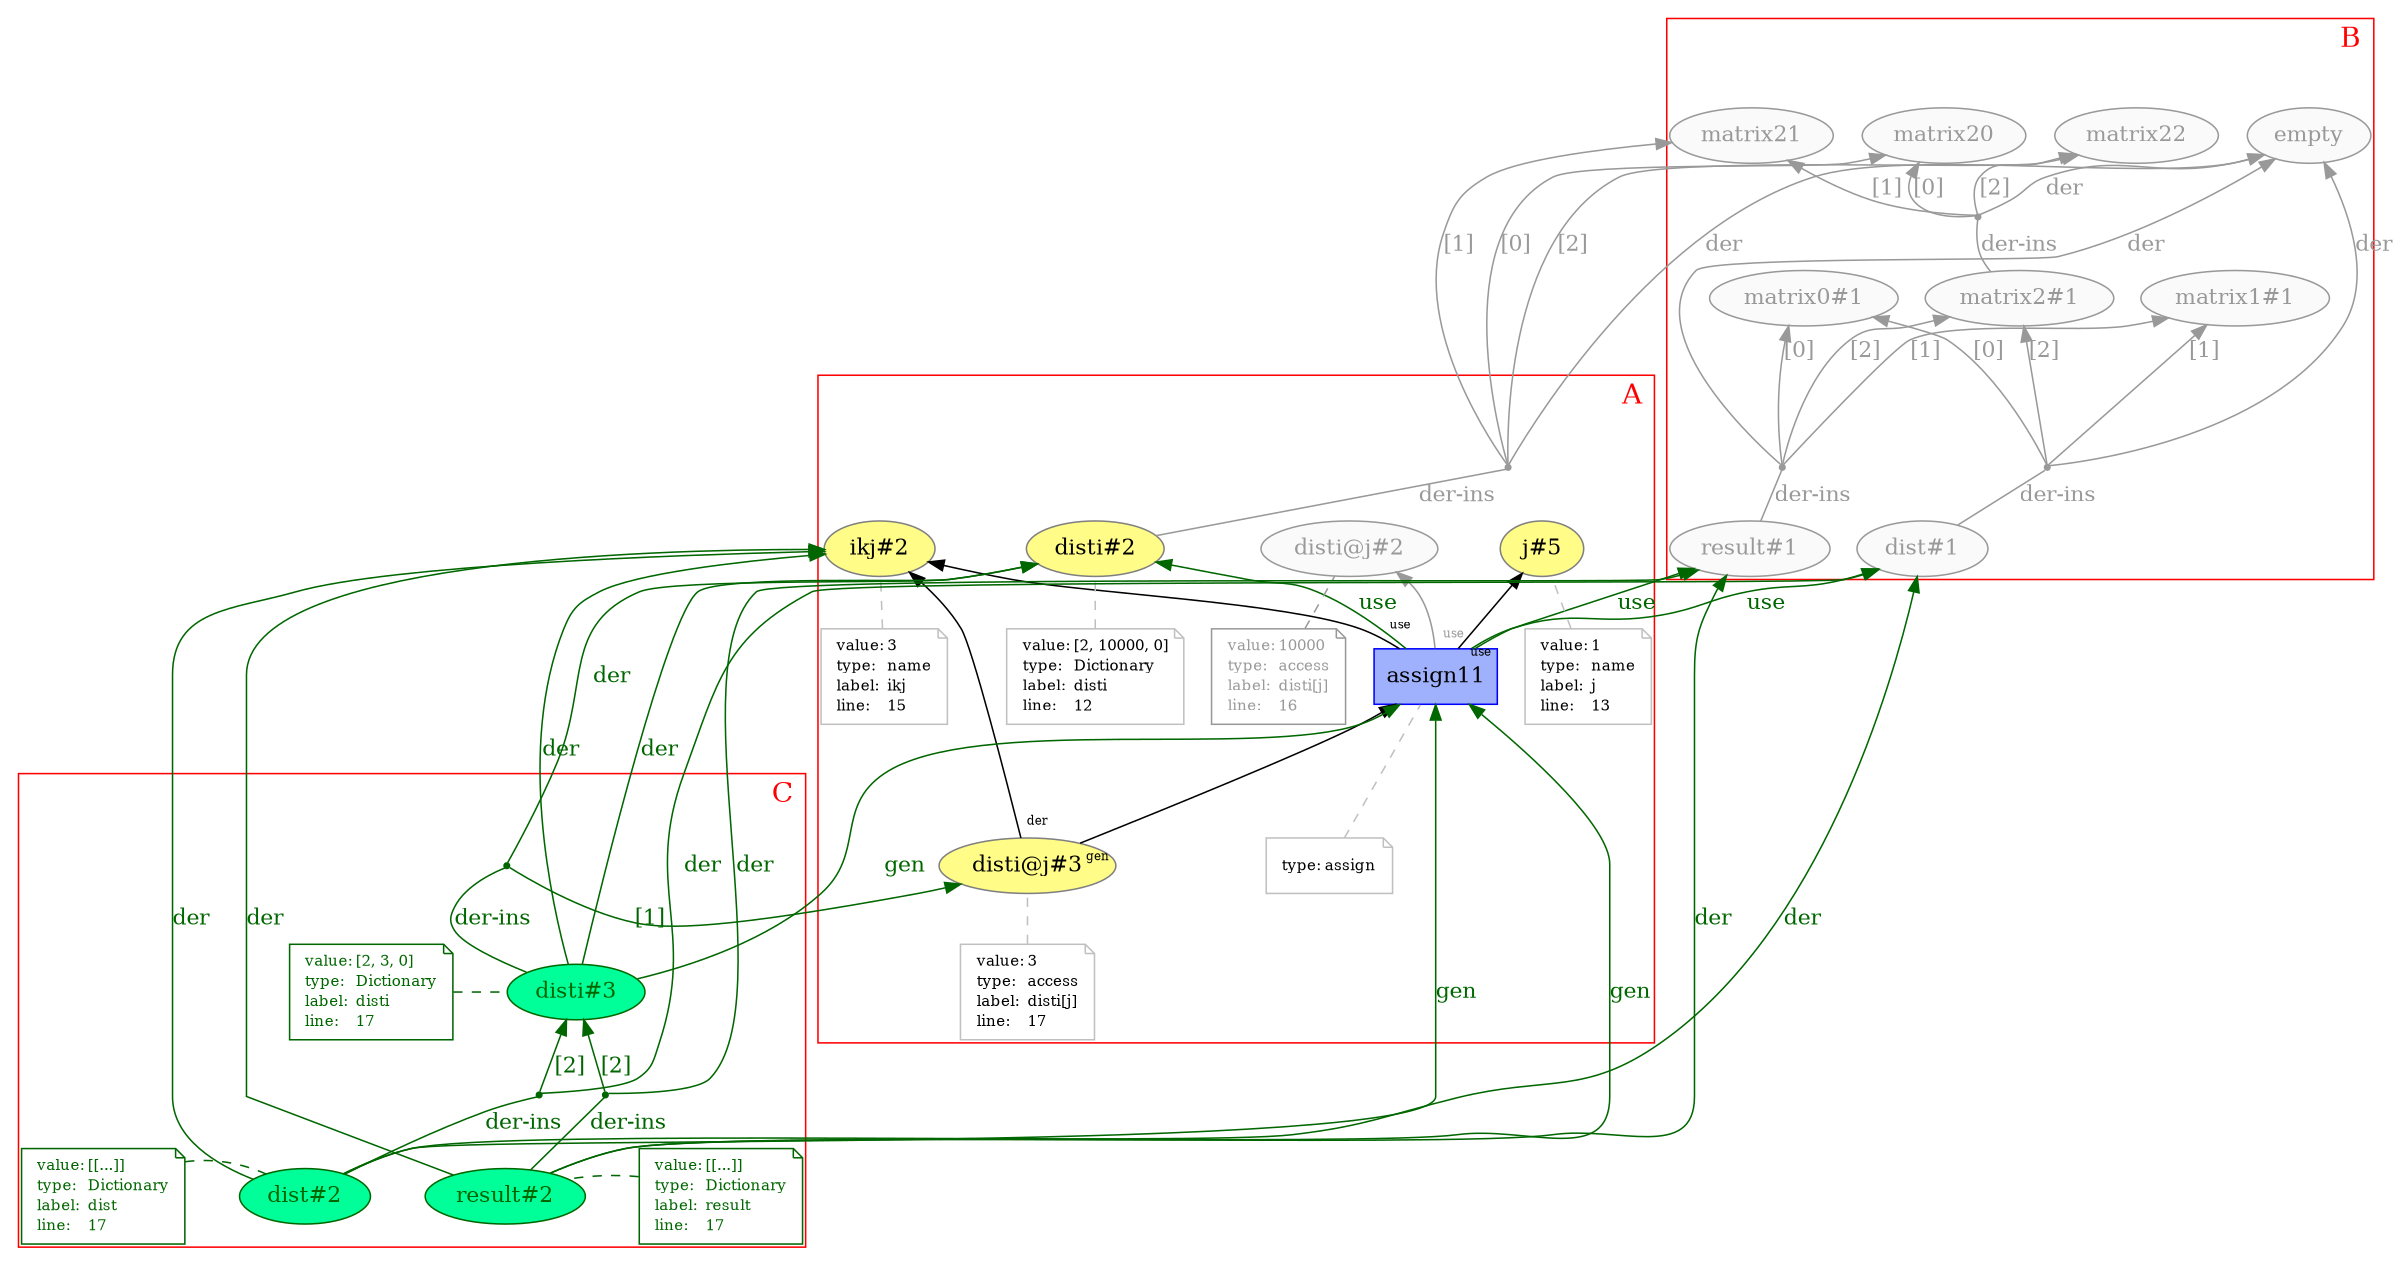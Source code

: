 digraph "PROV" { size="16,12"; rankdir="BT";
newrank=true;
splines = "spline"

subgraph cluster_0 {
    labeljust="r"
    labelloc="b"
    margin="2"
    color = "red"
    fontcolor = "red"
    fontsize = "18"
    label = "A";
    "g/disti@j#3"; "g/disti@j#3-attrs"
    "g/assign11"; "g/assign11-attrs"
    "g/ikj#2"; "g/ikj#2-attrs"
    "g/j#5"; "g/j#5-attrs"
    "g/disti@j#2"; "g/disti@j#2-attrs"
    "g/disti#2"; "g/disti#2-attrs"
    "bn3"
    
//    {rank=same "g/disti@j#3" "g/disti@j#3-attrs"}
    {rank=same "g/disti#2" "g/ikj#2"}
}
subgraph cluster_1 {
    ranksep = "0.1"
    labeljust="r"
    labelloc="b"
    margin="2"
    color = "red"
    fontcolor = "red"
    fontsize = "18"
    label = "B";
    "g/matrix0#1"
    "g/matrix1#1"
    "g/matrix2#1"
    "g/matrix20"
    "g/matrix21"
    "g/matrix22"
    "g/dist#1"
    "g/result#1"
    "g/empty"
    "bn0"
    "bn1"
    "bn2"
}

subgraph cluster_2 {
    ranksep = "0.1"
    labeljust="r"
    labelloc="b"
    margin="2"
    color = "red"
    fontcolor = "red"
    fontsize = "18"
    label = "C";
    "g/disti#3"; "g/disti#3-attrs"
    "g/result#2"; "g/result#2-attrs"
    "g/dist#2"; "g/dist#2-attrs"
    "bn4"
    "bn5"
    "bn6"
//    {rank=same "g/disti#3" "g/disti#3-attrs"} 
     {rank=same "g/dist#2" "g/result#2-attrs" "g/result#2" "g/dist#2-attrs"}
}

"g/empty" [fillcolor="#FAFAFA",color="#999999",style="filled",fontcolor="#999999",label="empty",URL="g/empty"]
"g/matrix0#1" [fillcolor="#FAFAFA",color="#999999",style="filled",fontcolor="#999999",label="matrix0#1",URL="g/matrix0#1"]
"g/matrix1#1" [fillcolor="#FAFAFA",color="#999999",style="filled",fontcolor="#999999",label="matrix1#1",URL="g/matrix1#1"]
"g/matrix2#1" [fillcolor="#FAFAFA",color="#999999",style="filled",fontcolor="#999999",label="matrix2#1",URL="g/matrix2#1"]
"g/matrix20" [fillcolor="#FAFAFA",color="#999999",style="filled",fontcolor="#999999",label="matrix20",URL="g/matrix20"]
"g/matrix21" [fillcolor="#FAFAFA",color="#999999",style="filled",fontcolor="#999999",label="matrix21",URL="g/matrix21"]
"g/matrix22" [fillcolor="#FAFAFA",color="#999999",style="filled",fontcolor="#999999",label="matrix22",URL="g/matrix22"]
"bn0" [shape="point",label="",fontcolor="#999999",color="#999999"]
"g/matrix2#1" -> "bn0" [labelfontsize="8",labeldistance="1.5",color="#999999",labelangle="60.0",rotation="20",label="der-ins",arrowhead="none",fontcolor="#999999"]
"bn0" -> "g/empty" [labelfontsize="8",labeldistance="1.5",color="#999999",labelangle="60.0",rotation="20",label="der",fontcolor="#999999"]
"bn0" -> "g/matrix20" [labelfontsize="8",labeldistance="1.5",color="#999999",labelangle="60.0",rotation="20",label="[0]",fontcolor="#999999"]
"bn0" -> "g/matrix21" [labelfontsize="8",labeldistance="1.5",color="#999999",labelangle="60.0",rotation="20",label="[1]",fontcolor="#999999"]
"bn0" -> "g/matrix22" [labelfontsize="8",labeldistance="1.5",color="#999999",labelangle="60.0",rotation="20",label="[2]",fontcolor="#999999"]
"g/dist#1" [fillcolor="#FAFAFA",color="#999999",style="filled",fontcolor="#999999",label="dist#1",URL="g/dist#1"]
"bn1" [shape="point",label="",fontcolor="#999999",color="#999999"]
"g/dist#1" -> "bn1" [labelfontsize="8",labeldistance="1.5",color="#999999",labelangle="60.0",rotation="20",label="der-ins",arrowhead="none",fontcolor="#999999"]
"bn1" -> "g/empty" [labelfontsize="8",labeldistance="1.5",color="#999999",labelangle="60.0",rotation="20",label="der",fontcolor="#999999"]
"bn1" -> "g/matrix0#1" [labelfontsize="8",labeldistance="1.5",color="#999999",labelangle="60.0",rotation="20",label="[0]",fontcolor="#999999"]
"bn1" -> "g/matrix1#1" [labelfontsize="8",labeldistance="1.5",color="#999999",labelangle="60.0",rotation="20",label="[1]",fontcolor="#999999"]
"bn1" -> "g/matrix2#1" [labelfontsize="8",labeldistance="1.5",color="#999999",labelangle="60.0",rotation="20",label="[2]",fontcolor="#999999"]
"g/result#1" [fillcolor="#FAFAFA",color="#999999",style="filled",fontcolor="#999999",label="result#1",URL="g/result#1"]
"bn2" [shape="point",label="",fontcolor="#999999",color="#999999"]
"g/result#1" -> "bn2" [labelfontsize="8",labeldistance="1.5",color="#999999",labelangle="60.0",rotation="20",label="der-ins",arrowhead="none",fontcolor="#999999"]
"bn2" -> "g/empty" [labelfontsize="8",labeldistance="1.5",color="#999999",labelangle="60.0",rotation="20",label="der",fontcolor="#999999"]
"bn2" -> "g/matrix0#1" [labelfontsize="8",labeldistance="1.5",color="#999999",labelangle="60.0",rotation="20",label="[0]",fontcolor="#999999"]
"bn2" -> "g/matrix1#1" [labelfontsize="8",labeldistance="1.5",color="#999999",labelangle="60.0",rotation="20",label="[1]",fontcolor="#999999"]
"bn2" -> "g/matrix2#1" [labelfontsize="8",labeldistance="1.5",color="#999999",labelangle="60.0",rotation="20",label="[2]",fontcolor="#999999"]
"g/disti#2" [fillcolor="#FFFC87",color="#808080",style="filled",label="disti#2",URL="g/disti#2"]
"g/disti#2-attrs" [color="gray",shape="note",fontsize="10",fontcolor="black",label=<<TABLE cellpadding="0" border="0">
	<TR>
	    <TD align="left">value:</TD>
	    <TD align="left">[2, 10000, 0]</TD>
	</TR>
	<TR>
	    <TD align="left">type:</TD>
	    <TD align="left">Dictionary</TD>
	</TR>
	<TR>
	    <TD align="left">label:</TD>
	    <TD align="left">disti</TD>
	</TR>
	<TR>
	    <TD align="left">line:</TD>
	    <TD align="left">12</TD>
	</TR>
</TABLE>>]
"g/disti#2-attrs" -> "g/disti#2" [color="gray",style="dashed",arrowhead="none"]
"bn3" [shape="point",label="",fontcolor="#999999",color="#999999"]
"g/disti#2" -> "bn3" [labelfontsize="8",labeldistance="1.5",color="#999999",labelangle="60.0",rotation="20",label="der-ins",arrowhead="none",fontcolor="#999999"]
"bn3" -> "g/empty" [labelfontsize="8",labeldistance="1.5",color="#999999",labelangle="60.0",rotation="20",label="der",fontcolor="#999999"]
"bn3" -> "g/matrix20" [labelfontsize="8",labeldistance="1.5",color="#999999",labelangle="60.0",rotation="20",label="[0]",fontcolor="#999999"]
"bn3" -> "g/matrix21" [labelfontsize="8",labeldistance="1.5",color="#999999",labelangle="60.0",rotation="20",label="[1]",fontcolor="#999999"]
"bn3" -> "g/matrix22" [labelfontsize="8",labeldistance="1.5",color="#999999",labelangle="60.0",rotation="20",label="[2]",fontcolor="#999999"]
"g/j#5" [fillcolor="#FFFC87",color="#808080",style="filled",label="j#5",URL="g/j#5"]
"g/j#5-attrs" [color="gray",shape="note",fontsize="10",fontcolor="black",label=<<TABLE cellpadding="0" border="0">
	<TR>
	    <TD align="left">value:</TD>
	    <TD align="left">1</TD>
	</TR>
	<TR>
	    <TD align="left">type:</TD>
	    <TD align="left">name</TD>
	</TR>
	<TR>
	    <TD align="left">label:</TD>
	    <TD align="left">j</TD>
	</TR>
	<TR>
	    <TD align="left">line:</TD>
	    <TD align="left">13</TD>
	</TR>
</TABLE>>]
"g/j#5-attrs" -> "g/j#5" [color="gray",style="dashed",arrowhead="none"]
"g/ikj#2" [fillcolor="#FFFC87",color="#808080",style="filled",label="ikj#2",URL="g/ikj#2"]
"g/ikj#2-attrs" [color="gray",shape="note",fontsize="10",fontcolor="black",label=<<TABLE cellpadding="0" border="0">
	<TR>
	    <TD align="left">value:</TD>
	    <TD align="left">3</TD>
	</TR>
	<TR>
	    <TD align="left">type:</TD>
	    <TD align="left">name</TD>
	</TR>
	<TR>
	    <TD align="left">label:</TD>
	    <TD align="left">ikj</TD>
	</TR>
	<TR>
	    <TD align="left">line:</TD>
	    <TD align="left">15</TD>
	</TR>
</TABLE>>]
"g/ikj#2-attrs" -> "g/ikj#2" [color="gray",style="dashed",arrowhead="none"]
"g/disti@j#2" [fillcolor="#FAFAFA",color="#999999",style="filled",fontcolor="#999999",label="disti@j#2",URL="g/disti@j#2"]
"g/disti@j#2-attrs" [color="#999999",shape="note",fontsize="10",fontcolor="#999999",label=<<TABLE cellpadding="0" border="0">
	<TR>
	    <TD align="left">value:</TD>
	    <TD align="left">10000</TD>
	</TR>
	<TR>
	    <TD align="left">type:</TD>
	    <TD align="left">access</TD>
	</TR>
	<TR>
	    <TD align="left">label:</TD>
	    <TD align="left">disti[j]</TD>
	</TR>
	<TR>
	    <TD align="left">line:</TD>
	    <TD align="left">16</TD>
	</TR>
</TABLE>>]
"g/disti@j#2-attrs" -> "g/disti@j#2" [color="#999999",style="dashed",arrowhead="none",fontcolor="#999999"]
"g/disti#3" [fillcolor="#00ff99",color="#006600",style="filled",fontcolor="#006600",label="disti#3",URL="g/disti#3"]
"g/disti#3-attrs" [color="#006600",shape="note",fontsize="10",fontcolor="#006600",label=<<TABLE cellpadding="0" border="0">
	<TR>
	    <TD align="left">value:</TD>
	    <TD align="left">[2, 3, 0]</TD>
	</TR>
	<TR>
	    <TD align="left">type:</TD>
	    <TD align="left">Dictionary</TD>
	</TR>
	<TR>
	    <TD align="left">label:</TD>
	    <TD align="left">disti</TD>
	</TR>
	<TR>
	    <TD align="left">line:</TD>
	    <TD align="left">17</TD>
	</TR>
</TABLE>>]
"g/disti#3-attrs" -> "g/disti#3" [color="#006600",style="dashed",arrowhead="none",fontcolor="#006600"]
"bn4" [shape="point",label="",fontcolor="#006600",color="#006600"]
"g/disti#3" -> "bn4" [labelfontsize="8",labeldistance="1.5",color="#006600",labelangle="60.0",rotation="20",label="der-ins",arrowhead="none",fontcolor="#006600"]
"bn4" -> "g/disti#2" [labelfontsize="8",labeldistance="1.5",color="#006600",labelangle="60.0",rotation="20",label="der",fontcolor="#006600"]
"bn4" -> "g/disti@j#3" [labelfontsize="8",labeldistance="1.5",color="#006600",labelangle="60.0",rotation="20",label="[1]",fontcolor="#006600"]
"g/disti#3" -> "g/disti#2" [labelfontsize="8",labeldistance="1.5",color="#006600",labelangle="60.0",rotation="20",label="der",fontcolor="#006600"]
"g/disti#3" -> "g/ikj#2" [labelfontsize="8",labeldistance="1.5",color="#006600",labelangle="60.0",rotation="20",label="der",fontcolor="#006600"]
"g/dist#2" [fillcolor="#00ff99",color="#006600",style="filled",fontcolor="#006600",label="dist#2",URL="g/dist#2"]
"g/dist#2-attrs" [color="#006600",shape="note",fontsize="10",fontcolor="#006600",label=<<TABLE cellpadding="0" border="0">
	<TR>
	    <TD align="left">value:</TD>
	    <TD align="left">[[...]]</TD>
	</TR>
	<TR>
	    <TD align="left">type:</TD>
	    <TD align="left">Dictionary</TD>
	</TR>
	<TR>
	    <TD align="left">label:</TD>
	    <TD align="left">dist</TD>
	</TR>
	<TR>
	    <TD align="left">line:</TD>
	    <TD align="left">17</TD>
	</TR>
</TABLE>>]
"g/dist#2-attrs" -> "g/dist#2" [color="#006600",style="dashed",arrowhead="none",fontcolor="#006600"]
"bn5" [shape="point",label="",fontcolor="#006600",color="#006600"]
"g/dist#2" -> "bn5" [labelfontsize="8",labeldistance="1.5",color="#006600",labelangle="60.0",rotation="20",label="der-ins",arrowhead="none",fontcolor="#006600"]
"bn5" -> "g/dist#1" [labelfontsize="8",labeldistance="1.5",color="#006600",labelangle="60.0",rotation="20",label="der",fontcolor="#006600"]
"bn5" -> "g/disti#3" [labelfontsize="8",labeldistance="1.5",color="#006600",labelangle="60.0",rotation="20",label="[2]",fontcolor="#006600"]
"g/dist#2" -> "g/dist#1" [labelfontsize="8",labeldistance="1.5",color="#006600",labelangle="60.0",rotation="20",label="der",fontcolor="#006600"]
"g/dist#2" -> "g/ikj#2" [labelfontsize="8",labeldistance="1.5",color="#006600",labelangle="60.0",rotation="20",label="der",fontcolor="#006600"]
"g/result#2" [fillcolor="#00ff99",color="#006600",style="filled",fontcolor="#006600",label="result#2",URL="g/result#2"]
"g/result#2-attrs" [color="#006600",shape="note",fontsize="10",fontcolor="#006600",label=<<TABLE cellpadding="0" border="0">
	<TR>
	    <TD align="left">value:</TD>
	    <TD align="left">[[...]]</TD>
	</TR>
	<TR>
	    <TD align="left">type:</TD>
	    <TD align="left">Dictionary</TD>
	</TR>
	<TR>
	    <TD align="left">label:</TD>
	    <TD align="left">result</TD>
	</TR>
	<TR>
	    <TD align="left">line:</TD>
	    <TD align="left">17</TD>
	</TR>
</TABLE>>]
"g/result#2-attrs" -> "g/result#2" [color="#006600",style="dashed",arrowhead="none",fontcolor="#006600"]
"bn6" [shape="point",label="",fontcolor="#006600",color="#006600"]
"g/result#2" -> "bn6" [labelfontsize="8",labeldistance="1.5",color="#006600",labelangle="60.0",rotation="20",label="der-ins",arrowhead="none",fontcolor="#006600"]
"bn6" -> "g/result#1" [labelfontsize="8",labeldistance="1.5",color="#006600",labelangle="60.0",rotation="20",label="der",fontcolor="#006600"]
"bn6" -> "g/disti#3" [labelfontsize="8",labeldistance="1.5",color="#006600",labelangle="60.0",rotation="20",label="[2]",fontcolor="#006600"]
"g/result#2" -> "g/result#1" [labelfontsize="8",labeldistance="1.5",color="#006600",labelangle="60.0",rotation="20",label="der",fontcolor="#006600"]
"g/result#2" -> "g/ikj#2" [labelfontsize="8",labeldistance="1.5",color="#006600",labelangle="60.0",rotation="20",label="der",fontcolor="#006600"]
"g/disti@j#3" [fillcolor="#FFFC87",color="#808080",style="filled",label="disti@j#3",URL="g/disti@j#3"]
"g/disti@j#3-attrs" [color="gray",shape="note",fontsize="10",fontcolor="black",label=<<TABLE cellpadding="0" border="0">
	<TR>
	    <TD align="left">value:</TD>
	    <TD align="left">3</TD>
	</TR>
	<TR>
	    <TD align="left">type:</TD>
	    <TD align="left">access</TD>
	</TR>
	<TR>
	    <TD align="left">label:</TD>
	    <TD align="left">disti[j]</TD>
	</TR>
	<TR>
	    <TD align="left">line:</TD>
	    <TD align="left">17</TD>
	</TR>
</TABLE>>]
"g/disti@j#3-attrs" -> "g/disti@j#3" [color="gray",style="dashed",arrowhead="none"]
"g/assign11" [fillcolor="#9FB1FC",color="#0000FF",shape="polygon",sides="4",style="filled",label="assign11",URL="g/assign11"]
"g/assign11-attrs" [color="gray",shape="note",fontsize="10",fontcolor="black",label=<<TABLE cellpadding="0" border="0">
	<TR>
	    <TD align="left">type:</TD>
	    <TD align="left">assign</TD>
	</TR>
</TABLE>>]
"g/assign11-attrs" -> "g/assign11" [color="gray",style="dashed",arrowhead="none"]
"g/disti@j#3" -> "g/ikj#2" [labelfontsize="8",labeldistance="1.5",labelangle="60.0",rotation="20",taillabel="der"]
"g/assign11" -> "g/j#5" [labelfontsize="8",labeldistance="1.5",labelangle="60.0",rotation="20",taillabel="use"]
"g/assign11" -> "g/disti@j#2" [labelfontsize="8",labeldistance="1.5",labelangle="60.0",rotation="20",taillabel="use",fontcolor="#999999",color="#999999"]


{rank=same "bn4" "g/disti@j#3"}
{rank=same "g/disti#3" "g/disti#3-attrs"}
{rank=same "bn3" "bn2"}
"g/dist#2-attrs" -> "g/dist#2" -> "g/result#2" -> "g/result#2-attrs" [style="invis"]
"g/assign11" -> "g/result#1" [labelfontsize="8",labeldistance="1.5",color="#006600",labelangle="60.0",rotation="20",label="use",fontcolor="#006600"]
"g/assign11" -> "g/disti#2" [labelfontsize="8",labeldistance="1.5",color="#006600",labelangle="60.0",rotation="20",label="use",fontcolor="#006600"]
"g/assign11" -> "g/ikj#2" [labelfontsize="8",labeldistance="1.5",labelangle="60.0",rotation="20",taillabel="use"]
"g/assign11" -> "g/dist#1" [labelfontsize="8",labeldistance="1.5",color="#006600",labelangle="60.0",rotation="20",label="use",fontcolor="#006600"]
"g/disti@j#3" -> "g/assign11" [labelfontsize="8",labeldistance="1.5",labelangle="60.0",rotation="20",taillabel="gen"]
"g/dist#2" -> "g/assign11" [labelfontsize="8",labeldistance="1.5",color="#006600",labelangle="60.0",rotation="20",label="gen",fontcolor="#006600"]
"g/result#2" -> "g/assign11" [labelfontsize="8",labeldistance="1.5",color="#006600",labelangle="60.0",rotation="20",label="gen",fontcolor="#006600"]
"g/disti#3" -> "g/assign11" [labelfontsize="8",labeldistance="1.5",color="#006600",labelangle="60.0",rotation="20",label="gen",fontcolor="#006600"]
}